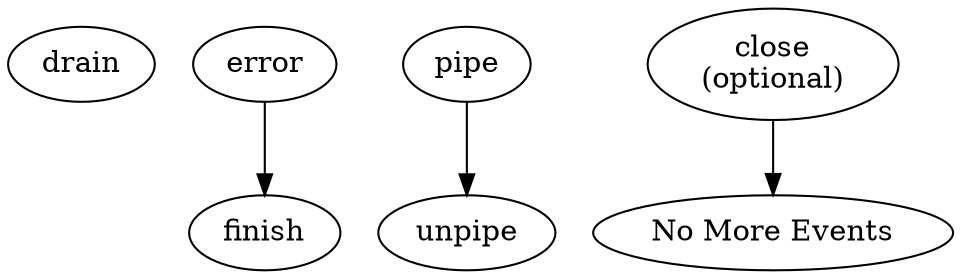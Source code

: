 digraph writable {
  drain;
  error;
  finish;
  pipe;
  unpipe;
  nomoreevents[label="No More Events"];
  close[label="close\n(optional)"];
  close -> nomoreevents;
  error -> finish;
  pipe -> unpipe;
}
